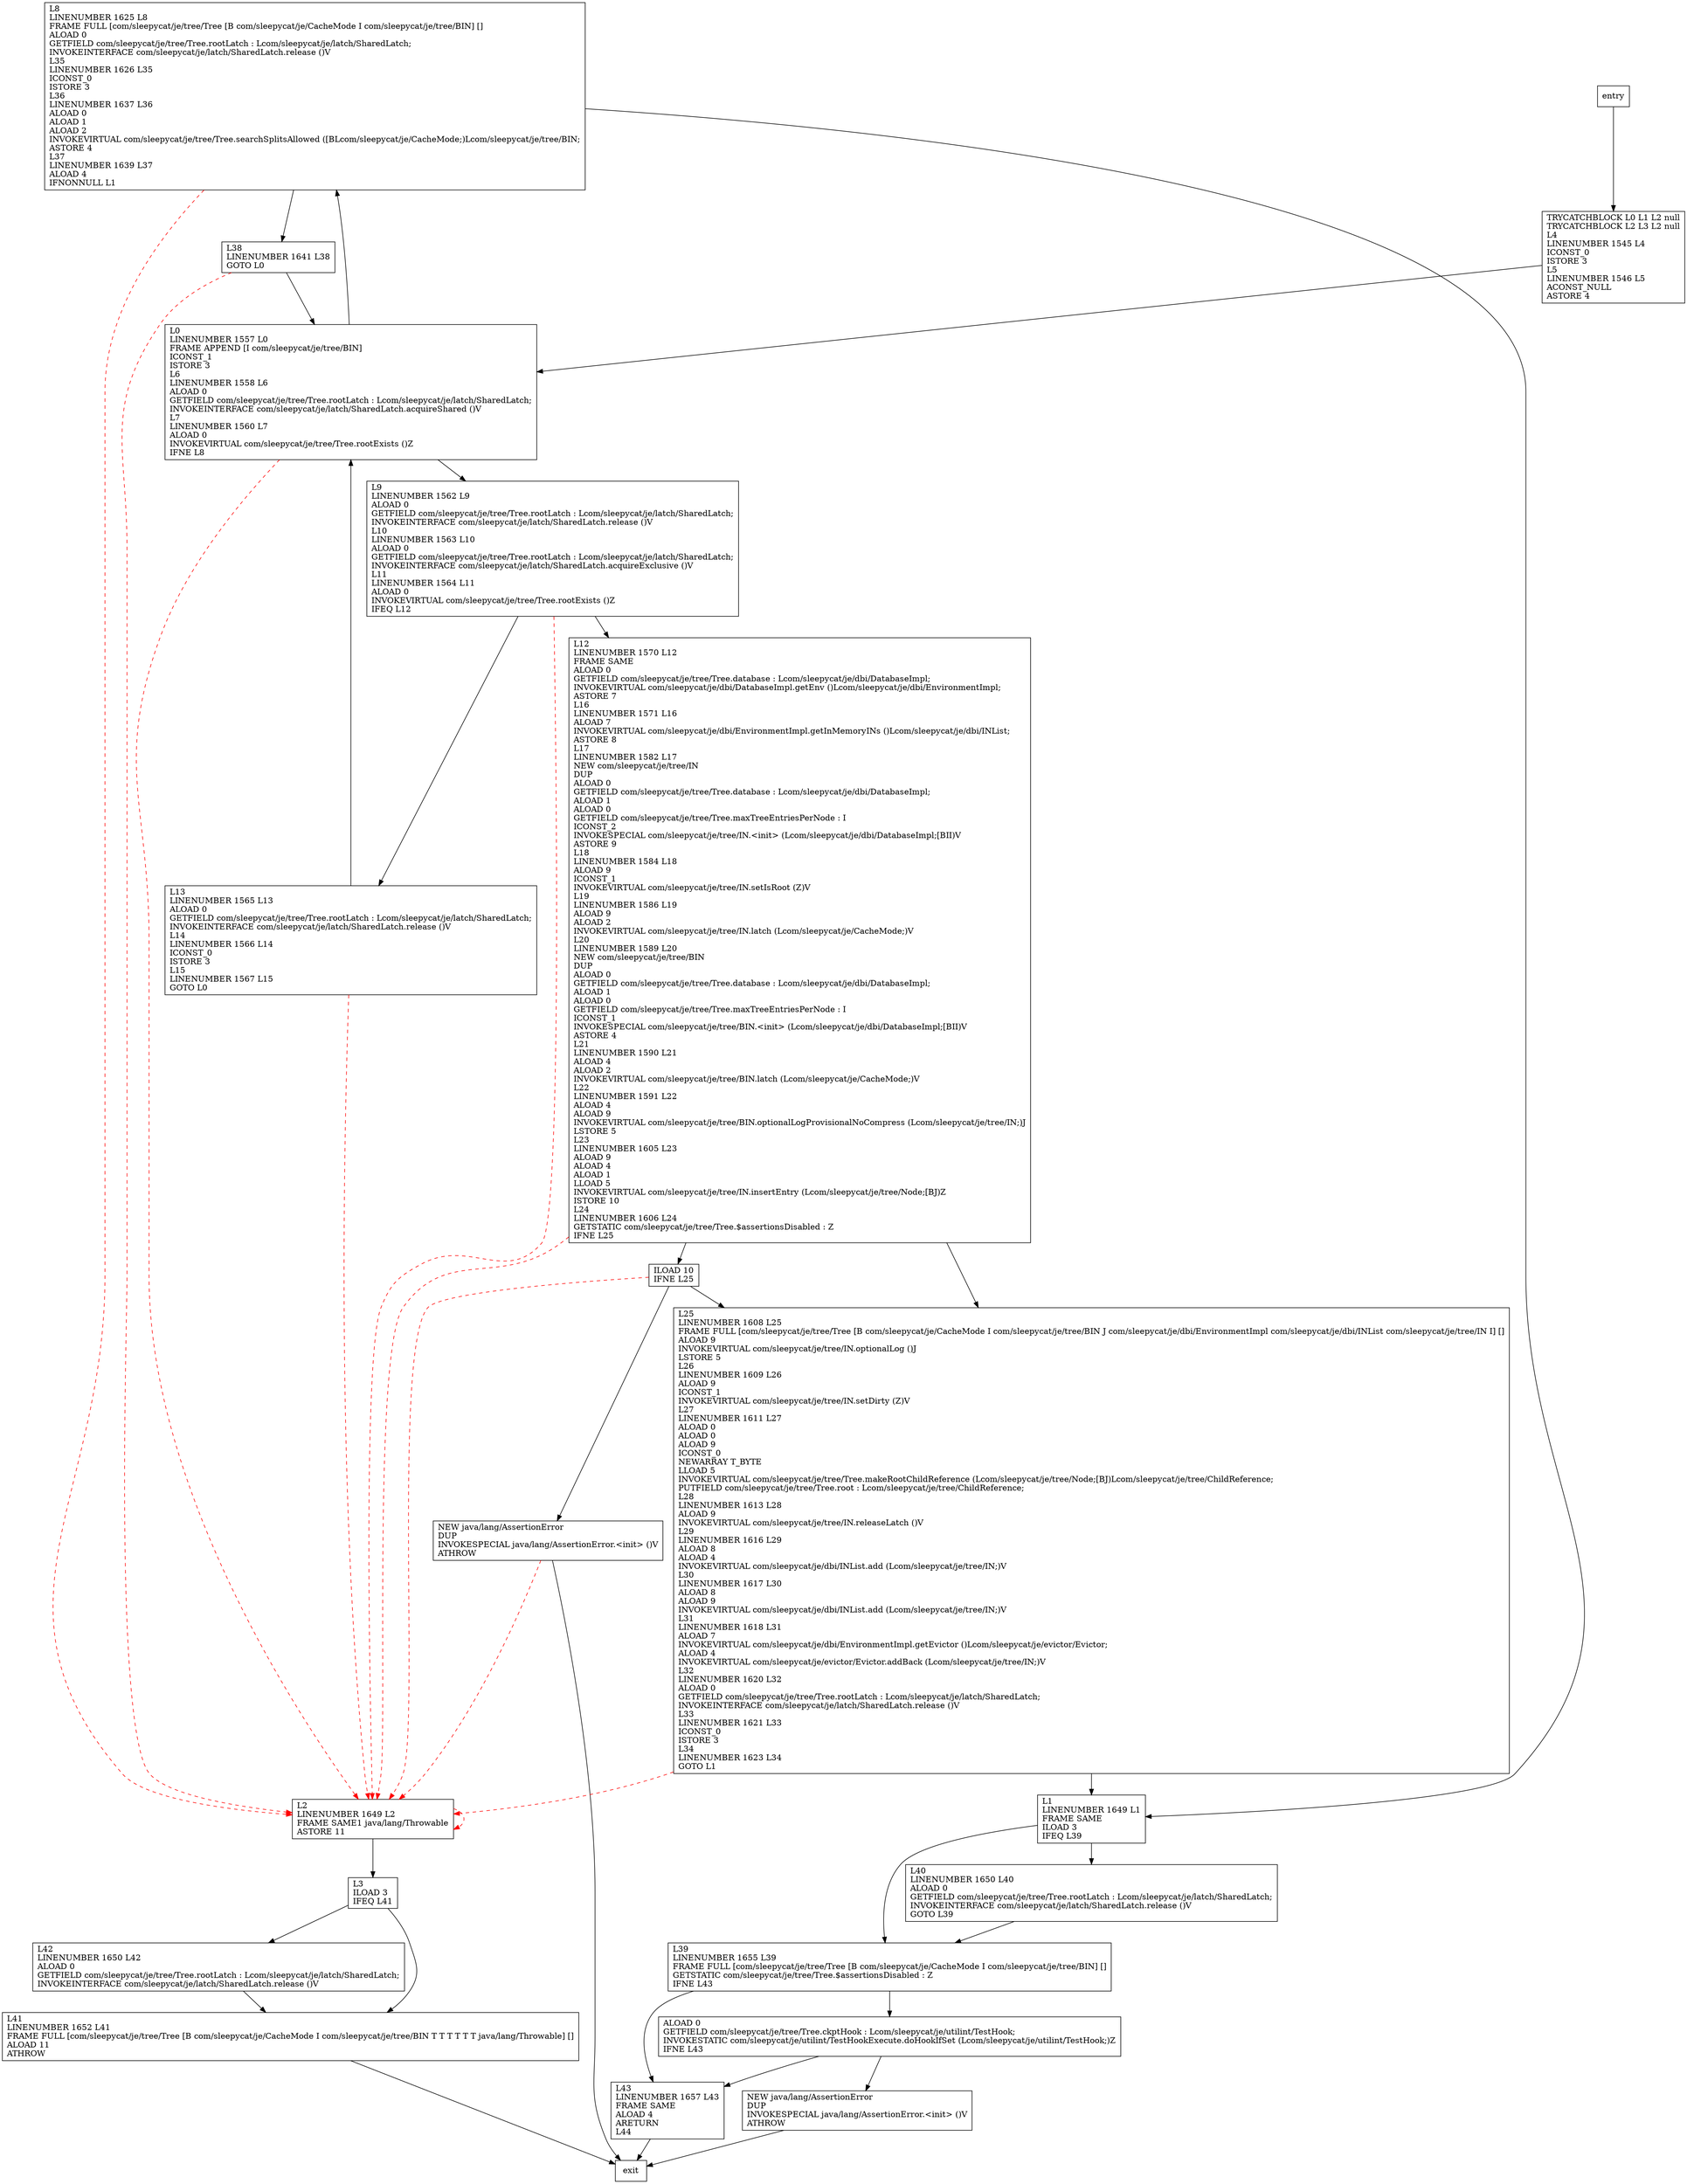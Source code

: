 digraph findBinForInsert {
node [shape=record];
599486505 [label="L3\lILOAD 3\lIFEQ L41\l"];
152608270 [label="L42\lLINENUMBER 1650 L42\lALOAD 0\lGETFIELD com/sleepycat/je/tree/Tree.rootLatch : Lcom/sleepycat/je/latch/SharedLatch;\lINVOKEINTERFACE com/sleepycat/je/latch/SharedLatch.release ()V\l"];
1021151874 [label="L1\lLINENUMBER 1649 L1\lFRAME SAME\lILOAD 3\lIFEQ L39\l"];
1989676182 [label="ILOAD 10\lIFNE L25\l"];
479036297 [label="L39\lLINENUMBER 1655 L39\lFRAME FULL [com/sleepycat/je/tree/Tree [B com/sleepycat/je/CacheMode I com/sleepycat/je/tree/BIN] []\lGETSTATIC com/sleepycat/je/tree/Tree.$assertionsDisabled : Z\lIFNE L43\l"];
1839015989 [label="ALOAD 0\lGETFIELD com/sleepycat/je/tree/Tree.ckptHook : Lcom/sleepycat/je/utilint/TestHook;\lINVOKESTATIC com/sleepycat/je/utilint/TestHookExecute.doHookIfSet (Lcom/sleepycat/je/utilint/TestHook;)Z\lIFNE L43\l"];
891392927 [label="L41\lLINENUMBER 1652 L41\lFRAME FULL [com/sleepycat/je/tree/Tree [B com/sleepycat/je/CacheMode I com/sleepycat/je/tree/BIN T T T T T T java/lang/Throwable] []\lALOAD 11\lATHROW\l"];
1701049353 [label="TRYCATCHBLOCK L0 L1 L2 null\lTRYCATCHBLOCK L2 L3 L2 null\lL4\lLINENUMBER 1545 L4\lICONST_0\lISTORE 3\lL5\lLINENUMBER 1546 L5\lACONST_NULL\lASTORE 4\l"];
99978753 [label="NEW java/lang/AssertionError\lDUP\lINVOKESPECIAL java/lang/AssertionError.\<init\> ()V\lATHROW\l"];
503079368 [label="L43\lLINENUMBER 1657 L43\lFRAME SAME\lALOAD 4\lARETURN\lL44\l"];
1419375474 [label="NEW java/lang/AssertionError\lDUP\lINVOKESPECIAL java/lang/AssertionError.\<init\> ()V\lATHROW\l"];
979485890 [label="L25\lLINENUMBER 1608 L25\lFRAME FULL [com/sleepycat/je/tree/Tree [B com/sleepycat/je/CacheMode I com/sleepycat/je/tree/BIN J com/sleepycat/je/dbi/EnvironmentImpl com/sleepycat/je/dbi/INList com/sleepycat/je/tree/IN I] []\lALOAD 9\lINVOKEVIRTUAL com/sleepycat/je/tree/IN.optionalLog ()J\lLSTORE 5\lL26\lLINENUMBER 1609 L26\lALOAD 9\lICONST_1\lINVOKEVIRTUAL com/sleepycat/je/tree/IN.setDirty (Z)V\lL27\lLINENUMBER 1611 L27\lALOAD 0\lALOAD 0\lALOAD 9\lICONST_0\lNEWARRAY T_BYTE\lLLOAD 5\lINVOKEVIRTUAL com/sleepycat/je/tree/Tree.makeRootChildReference (Lcom/sleepycat/je/tree/Node;[BJ)Lcom/sleepycat/je/tree/ChildReference;\lPUTFIELD com/sleepycat/je/tree/Tree.root : Lcom/sleepycat/je/tree/ChildReference;\lL28\lLINENUMBER 1613 L28\lALOAD 9\lINVOKEVIRTUAL com/sleepycat/je/tree/IN.releaseLatch ()V\lL29\lLINENUMBER 1616 L29\lALOAD 8\lALOAD 4\lINVOKEVIRTUAL com/sleepycat/je/dbi/INList.add (Lcom/sleepycat/je/tree/IN;)V\lL30\lLINENUMBER 1617 L30\lALOAD 8\lALOAD 9\lINVOKEVIRTUAL com/sleepycat/je/dbi/INList.add (Lcom/sleepycat/je/tree/IN;)V\lL31\lLINENUMBER 1618 L31\lALOAD 7\lINVOKEVIRTUAL com/sleepycat/je/dbi/EnvironmentImpl.getEvictor ()Lcom/sleepycat/je/evictor/Evictor;\lALOAD 4\lINVOKEVIRTUAL com/sleepycat/je/evictor/Evictor.addBack (Lcom/sleepycat/je/tree/IN;)V\lL32\lLINENUMBER 1620 L32\lALOAD 0\lGETFIELD com/sleepycat/je/tree/Tree.rootLatch : Lcom/sleepycat/je/latch/SharedLatch;\lINVOKEINTERFACE com/sleepycat/je/latch/SharedLatch.release ()V\lL33\lLINENUMBER 1621 L33\lICONST_0\lISTORE 3\lL34\lLINENUMBER 1623 L34\lGOTO L1\l"];
1850651286 [label="L12\lLINENUMBER 1570 L12\lFRAME SAME\lALOAD 0\lGETFIELD com/sleepycat/je/tree/Tree.database : Lcom/sleepycat/je/dbi/DatabaseImpl;\lINVOKEVIRTUAL com/sleepycat/je/dbi/DatabaseImpl.getEnv ()Lcom/sleepycat/je/dbi/EnvironmentImpl;\lASTORE 7\lL16\lLINENUMBER 1571 L16\lALOAD 7\lINVOKEVIRTUAL com/sleepycat/je/dbi/EnvironmentImpl.getInMemoryINs ()Lcom/sleepycat/je/dbi/INList;\lASTORE 8\lL17\lLINENUMBER 1582 L17\lNEW com/sleepycat/je/tree/IN\lDUP\lALOAD 0\lGETFIELD com/sleepycat/je/tree/Tree.database : Lcom/sleepycat/je/dbi/DatabaseImpl;\lALOAD 1\lALOAD 0\lGETFIELD com/sleepycat/je/tree/Tree.maxTreeEntriesPerNode : I\lICONST_2\lINVOKESPECIAL com/sleepycat/je/tree/IN.\<init\> (Lcom/sleepycat/je/dbi/DatabaseImpl;[BII)V\lASTORE 9\lL18\lLINENUMBER 1584 L18\lALOAD 9\lICONST_1\lINVOKEVIRTUAL com/sleepycat/je/tree/IN.setIsRoot (Z)V\lL19\lLINENUMBER 1586 L19\lALOAD 9\lALOAD 2\lINVOKEVIRTUAL com/sleepycat/je/tree/IN.latch (Lcom/sleepycat/je/CacheMode;)V\lL20\lLINENUMBER 1589 L20\lNEW com/sleepycat/je/tree/BIN\lDUP\lALOAD 0\lGETFIELD com/sleepycat/je/tree/Tree.database : Lcom/sleepycat/je/dbi/DatabaseImpl;\lALOAD 1\lALOAD 0\lGETFIELD com/sleepycat/je/tree/Tree.maxTreeEntriesPerNode : I\lICONST_1\lINVOKESPECIAL com/sleepycat/je/tree/BIN.\<init\> (Lcom/sleepycat/je/dbi/DatabaseImpl;[BII)V\lASTORE 4\lL21\lLINENUMBER 1590 L21\lALOAD 4\lALOAD 2\lINVOKEVIRTUAL com/sleepycat/je/tree/BIN.latch (Lcom/sleepycat/je/CacheMode;)V\lL22\lLINENUMBER 1591 L22\lALOAD 4\lALOAD 9\lINVOKEVIRTUAL com/sleepycat/je/tree/BIN.optionalLogProvisionalNoCompress (Lcom/sleepycat/je/tree/IN;)J\lLSTORE 5\lL23\lLINENUMBER 1605 L23\lALOAD 9\lALOAD 4\lALOAD 1\lLLOAD 5\lINVOKEVIRTUAL com/sleepycat/je/tree/IN.insertEntry (Lcom/sleepycat/je/tree/Node;[BJ)Z\lISTORE 10\lL24\lLINENUMBER 1606 L24\lGETSTATIC com/sleepycat/je/tree/Tree.$assertionsDisabled : Z\lIFNE L25\l"];
378315350 [label="L13\lLINENUMBER 1565 L13\lALOAD 0\lGETFIELD com/sleepycat/je/tree/Tree.rootLatch : Lcom/sleepycat/je/latch/SharedLatch;\lINVOKEINTERFACE com/sleepycat/je/latch/SharedLatch.release ()V\lL14\lLINENUMBER 1566 L14\lICONST_0\lISTORE 3\lL15\lLINENUMBER 1567 L15\lGOTO L0\l"];
1493304508 [label="L2\lLINENUMBER 1649 L2\lFRAME SAME1 java/lang/Throwable\lASTORE 11\l"];
1366272115 [label="L0\lLINENUMBER 1557 L0\lFRAME APPEND [I com/sleepycat/je/tree/BIN]\lICONST_1\lISTORE 3\lL6\lLINENUMBER 1558 L6\lALOAD 0\lGETFIELD com/sleepycat/je/tree/Tree.rootLatch : Lcom/sleepycat/je/latch/SharedLatch;\lINVOKEINTERFACE com/sleepycat/je/latch/SharedLatch.acquireShared ()V\lL7\lLINENUMBER 1560 L7\lALOAD 0\lINVOKEVIRTUAL com/sleepycat/je/tree/Tree.rootExists ()Z\lIFNE L8\l"];
263940125 [label="L8\lLINENUMBER 1625 L8\lFRAME FULL [com/sleepycat/je/tree/Tree [B com/sleepycat/je/CacheMode I com/sleepycat/je/tree/BIN] []\lALOAD 0\lGETFIELD com/sleepycat/je/tree/Tree.rootLatch : Lcom/sleepycat/je/latch/SharedLatch;\lINVOKEINTERFACE com/sleepycat/je/latch/SharedLatch.release ()V\lL35\lLINENUMBER 1626 L35\lICONST_0\lISTORE 3\lL36\lLINENUMBER 1637 L36\lALOAD 0\lALOAD 1\lALOAD 2\lINVOKEVIRTUAL com/sleepycat/je/tree/Tree.searchSplitsAllowed ([BLcom/sleepycat/je/CacheMode;)Lcom/sleepycat/je/tree/BIN;\lASTORE 4\lL37\lLINENUMBER 1639 L37\lALOAD 4\lIFNONNULL L1\l"];
1608678130 [label="L9\lLINENUMBER 1562 L9\lALOAD 0\lGETFIELD com/sleepycat/je/tree/Tree.rootLatch : Lcom/sleepycat/je/latch/SharedLatch;\lINVOKEINTERFACE com/sleepycat/je/latch/SharedLatch.release ()V\lL10\lLINENUMBER 1563 L10\lALOAD 0\lGETFIELD com/sleepycat/je/tree/Tree.rootLatch : Lcom/sleepycat/je/latch/SharedLatch;\lINVOKEINTERFACE com/sleepycat/je/latch/SharedLatch.acquireExclusive ()V\lL11\lLINENUMBER 1564 L11\lALOAD 0\lINVOKEVIRTUAL com/sleepycat/je/tree/Tree.rootExists ()Z\lIFEQ L12\l"];
717735675 [label="L40\lLINENUMBER 1650 L40\lALOAD 0\lGETFIELD com/sleepycat/je/tree/Tree.rootLatch : Lcom/sleepycat/je/latch/SharedLatch;\lINVOKEINTERFACE com/sleepycat/je/latch/SharedLatch.release ()V\lGOTO L39\l"];
506742315 [label="L38\lLINENUMBER 1641 L38\lGOTO L0\l"];
entry;
exit;
599486505 -> 152608270
599486505 -> 891392927
152608270 -> 891392927
1021151874 -> 479036297
1021151874 -> 717735675
1989676182 -> 99978753
1989676182 -> 979485890
1989676182 -> 1493304508 [style=dashed, color=red]
479036297 -> 503079368
479036297 -> 1839015989
1839015989 -> 503079368
1839015989 -> 1419375474
891392927 -> exit
1701049353 -> 1366272115
99978753 -> exit
99978753 -> 1493304508 [style=dashed, color=red]
503079368 -> exit
entry -> 1701049353
1419375474 -> exit
979485890 -> 1021151874
979485890 -> 1493304508 [style=dashed, color=red]
1850651286 -> 979485890
1850651286 -> 1989676182
1850651286 -> 1493304508 [style=dashed, color=red]
378315350 -> 1493304508 [style=dashed, color=red]
378315350 -> 1366272115
1493304508 -> 599486505
1493304508 -> 1493304508 [style=dashed, color=red]
1366272115 -> 1493304508 [style=dashed, color=red]
1366272115 -> 263940125
1366272115 -> 1608678130
263940125 -> 1021151874
263940125 -> 1493304508 [style=dashed, color=red]
263940125 -> 506742315
1608678130 -> 1850651286
1608678130 -> 378315350
1608678130 -> 1493304508 [style=dashed, color=red]
717735675 -> 479036297
506742315 -> 1493304508 [style=dashed, color=red]
506742315 -> 1366272115
}
